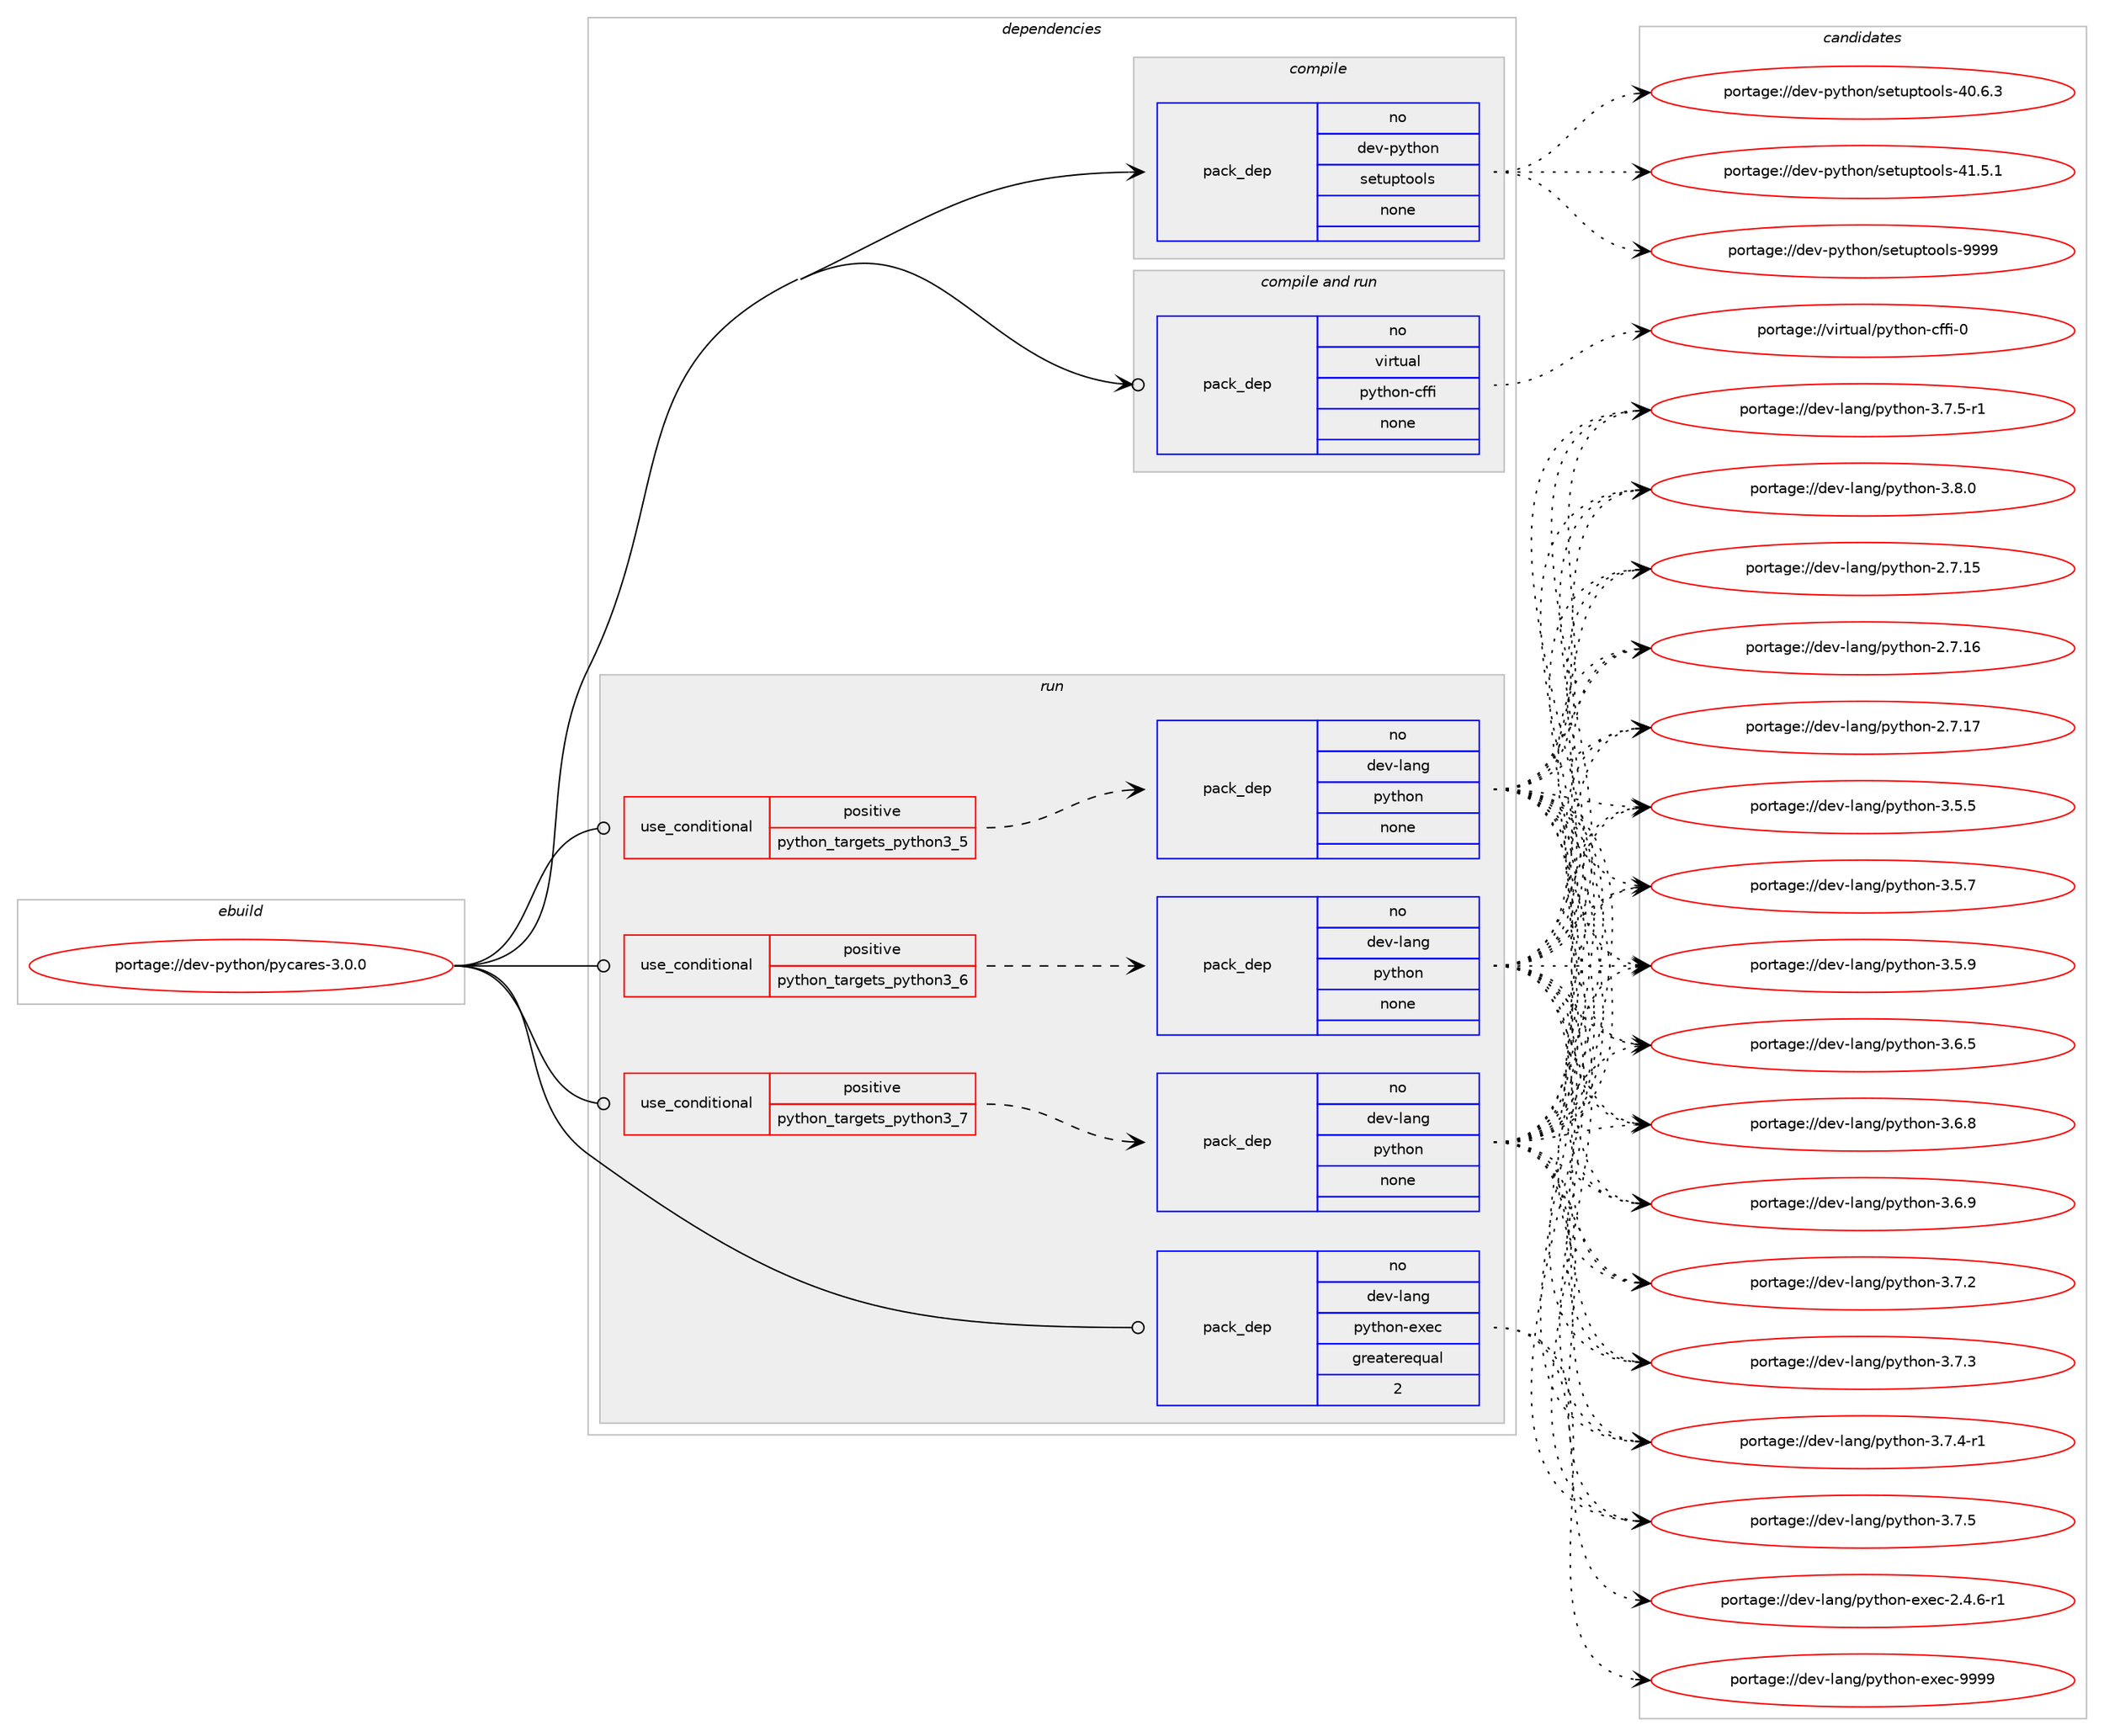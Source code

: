 digraph prolog {

# *************
# Graph options
# *************

newrank=true;
concentrate=true;
compound=true;
graph [rankdir=LR,fontname=Helvetica,fontsize=10,ranksep=1.5];#, ranksep=2.5, nodesep=0.2];
edge  [arrowhead=vee];
node  [fontname=Helvetica,fontsize=10];

# **********
# The ebuild
# **********

subgraph cluster_leftcol {
color=gray;
rank=same;
label=<<i>ebuild</i>>;
id [label="portage://dev-python/pycares-3.0.0", color=red, width=4, href="../dev-python/pycares-3.0.0.svg"];
}

# ****************
# The dependencies
# ****************

subgraph cluster_midcol {
color=gray;
label=<<i>dependencies</i>>;
subgraph cluster_compile {
fillcolor="#eeeeee";
style=filled;
label=<<i>compile</i>>;
subgraph pack121453 {
dependency159546 [label=<<TABLE BORDER="0" CELLBORDER="1" CELLSPACING="0" CELLPADDING="4" WIDTH="220"><TR><TD ROWSPAN="6" CELLPADDING="30">pack_dep</TD></TR><TR><TD WIDTH="110">no</TD></TR><TR><TD>dev-python</TD></TR><TR><TD>setuptools</TD></TR><TR><TD>none</TD></TR><TR><TD></TD></TR></TABLE>>, shape=none, color=blue];
}
id:e -> dependency159546:w [weight=20,style="solid",arrowhead="vee"];
}
subgraph cluster_compileandrun {
fillcolor="#eeeeee";
style=filled;
label=<<i>compile and run</i>>;
subgraph pack121454 {
dependency159547 [label=<<TABLE BORDER="0" CELLBORDER="1" CELLSPACING="0" CELLPADDING="4" WIDTH="220"><TR><TD ROWSPAN="6" CELLPADDING="30">pack_dep</TD></TR><TR><TD WIDTH="110">no</TD></TR><TR><TD>virtual</TD></TR><TR><TD>python-cffi</TD></TR><TR><TD>none</TD></TR><TR><TD></TD></TR></TABLE>>, shape=none, color=blue];
}
id:e -> dependency159547:w [weight=20,style="solid",arrowhead="odotvee"];
}
subgraph cluster_run {
fillcolor="#eeeeee";
style=filled;
label=<<i>run</i>>;
subgraph cond34728 {
dependency159548 [label=<<TABLE BORDER="0" CELLBORDER="1" CELLSPACING="0" CELLPADDING="4"><TR><TD ROWSPAN="3" CELLPADDING="10">use_conditional</TD></TR><TR><TD>positive</TD></TR><TR><TD>python_targets_python3_5</TD></TR></TABLE>>, shape=none, color=red];
subgraph pack121455 {
dependency159549 [label=<<TABLE BORDER="0" CELLBORDER="1" CELLSPACING="0" CELLPADDING="4" WIDTH="220"><TR><TD ROWSPAN="6" CELLPADDING="30">pack_dep</TD></TR><TR><TD WIDTH="110">no</TD></TR><TR><TD>dev-lang</TD></TR><TR><TD>python</TD></TR><TR><TD>none</TD></TR><TR><TD></TD></TR></TABLE>>, shape=none, color=blue];
}
dependency159548:e -> dependency159549:w [weight=20,style="dashed",arrowhead="vee"];
}
id:e -> dependency159548:w [weight=20,style="solid",arrowhead="odot"];
subgraph cond34729 {
dependency159550 [label=<<TABLE BORDER="0" CELLBORDER="1" CELLSPACING="0" CELLPADDING="4"><TR><TD ROWSPAN="3" CELLPADDING="10">use_conditional</TD></TR><TR><TD>positive</TD></TR><TR><TD>python_targets_python3_6</TD></TR></TABLE>>, shape=none, color=red];
subgraph pack121456 {
dependency159551 [label=<<TABLE BORDER="0" CELLBORDER="1" CELLSPACING="0" CELLPADDING="4" WIDTH="220"><TR><TD ROWSPAN="6" CELLPADDING="30">pack_dep</TD></TR><TR><TD WIDTH="110">no</TD></TR><TR><TD>dev-lang</TD></TR><TR><TD>python</TD></TR><TR><TD>none</TD></TR><TR><TD></TD></TR></TABLE>>, shape=none, color=blue];
}
dependency159550:e -> dependency159551:w [weight=20,style="dashed",arrowhead="vee"];
}
id:e -> dependency159550:w [weight=20,style="solid",arrowhead="odot"];
subgraph cond34730 {
dependency159552 [label=<<TABLE BORDER="0" CELLBORDER="1" CELLSPACING="0" CELLPADDING="4"><TR><TD ROWSPAN="3" CELLPADDING="10">use_conditional</TD></TR><TR><TD>positive</TD></TR><TR><TD>python_targets_python3_7</TD></TR></TABLE>>, shape=none, color=red];
subgraph pack121457 {
dependency159553 [label=<<TABLE BORDER="0" CELLBORDER="1" CELLSPACING="0" CELLPADDING="4" WIDTH="220"><TR><TD ROWSPAN="6" CELLPADDING="30">pack_dep</TD></TR><TR><TD WIDTH="110">no</TD></TR><TR><TD>dev-lang</TD></TR><TR><TD>python</TD></TR><TR><TD>none</TD></TR><TR><TD></TD></TR></TABLE>>, shape=none, color=blue];
}
dependency159552:e -> dependency159553:w [weight=20,style="dashed",arrowhead="vee"];
}
id:e -> dependency159552:w [weight=20,style="solid",arrowhead="odot"];
subgraph pack121458 {
dependency159554 [label=<<TABLE BORDER="0" CELLBORDER="1" CELLSPACING="0" CELLPADDING="4" WIDTH="220"><TR><TD ROWSPAN="6" CELLPADDING="30">pack_dep</TD></TR><TR><TD WIDTH="110">no</TD></TR><TR><TD>dev-lang</TD></TR><TR><TD>python-exec</TD></TR><TR><TD>greaterequal</TD></TR><TR><TD>2</TD></TR></TABLE>>, shape=none, color=blue];
}
id:e -> dependency159554:w [weight=20,style="solid",arrowhead="odot"];
}
}

# **************
# The candidates
# **************

subgraph cluster_choices {
rank=same;
color=gray;
label=<<i>candidates</i>>;

subgraph choice121453 {
color=black;
nodesep=1;
choiceportage100101118451121211161041111104711510111611711211611111110811545524846544651 [label="portage://dev-python/setuptools-40.6.3", color=red, width=4,href="../dev-python/setuptools-40.6.3.svg"];
choiceportage100101118451121211161041111104711510111611711211611111110811545524946534649 [label="portage://dev-python/setuptools-41.5.1", color=red, width=4,href="../dev-python/setuptools-41.5.1.svg"];
choiceportage10010111845112121116104111110471151011161171121161111111081154557575757 [label="portage://dev-python/setuptools-9999", color=red, width=4,href="../dev-python/setuptools-9999.svg"];
dependency159546:e -> choiceportage100101118451121211161041111104711510111611711211611111110811545524846544651:w [style=dotted,weight="100"];
dependency159546:e -> choiceportage100101118451121211161041111104711510111611711211611111110811545524946534649:w [style=dotted,weight="100"];
dependency159546:e -> choiceportage10010111845112121116104111110471151011161171121161111111081154557575757:w [style=dotted,weight="100"];
}
subgraph choice121454 {
color=black;
nodesep=1;
choiceportage118105114116117971084711212111610411111045991021021054548 [label="portage://virtual/python-cffi-0", color=red, width=4,href="../virtual/python-cffi-0.svg"];
dependency159547:e -> choiceportage118105114116117971084711212111610411111045991021021054548:w [style=dotted,weight="100"];
}
subgraph choice121455 {
color=black;
nodesep=1;
choiceportage10010111845108971101034711212111610411111045504655464953 [label="portage://dev-lang/python-2.7.15", color=red, width=4,href="../dev-lang/python-2.7.15.svg"];
choiceportage10010111845108971101034711212111610411111045504655464954 [label="portage://dev-lang/python-2.7.16", color=red, width=4,href="../dev-lang/python-2.7.16.svg"];
choiceportage10010111845108971101034711212111610411111045504655464955 [label="portage://dev-lang/python-2.7.17", color=red, width=4,href="../dev-lang/python-2.7.17.svg"];
choiceportage100101118451089711010347112121116104111110455146534653 [label="portage://dev-lang/python-3.5.5", color=red, width=4,href="../dev-lang/python-3.5.5.svg"];
choiceportage100101118451089711010347112121116104111110455146534655 [label="portage://dev-lang/python-3.5.7", color=red, width=4,href="../dev-lang/python-3.5.7.svg"];
choiceportage100101118451089711010347112121116104111110455146534657 [label="portage://dev-lang/python-3.5.9", color=red, width=4,href="../dev-lang/python-3.5.9.svg"];
choiceportage100101118451089711010347112121116104111110455146544653 [label="portage://dev-lang/python-3.6.5", color=red, width=4,href="../dev-lang/python-3.6.5.svg"];
choiceportage100101118451089711010347112121116104111110455146544656 [label="portage://dev-lang/python-3.6.8", color=red, width=4,href="../dev-lang/python-3.6.8.svg"];
choiceportage100101118451089711010347112121116104111110455146544657 [label="portage://dev-lang/python-3.6.9", color=red, width=4,href="../dev-lang/python-3.6.9.svg"];
choiceportage100101118451089711010347112121116104111110455146554650 [label="portage://dev-lang/python-3.7.2", color=red, width=4,href="../dev-lang/python-3.7.2.svg"];
choiceportage100101118451089711010347112121116104111110455146554651 [label="portage://dev-lang/python-3.7.3", color=red, width=4,href="../dev-lang/python-3.7.3.svg"];
choiceportage1001011184510897110103471121211161041111104551465546524511449 [label="portage://dev-lang/python-3.7.4-r1", color=red, width=4,href="../dev-lang/python-3.7.4-r1.svg"];
choiceportage100101118451089711010347112121116104111110455146554653 [label="portage://dev-lang/python-3.7.5", color=red, width=4,href="../dev-lang/python-3.7.5.svg"];
choiceportage1001011184510897110103471121211161041111104551465546534511449 [label="portage://dev-lang/python-3.7.5-r1", color=red, width=4,href="../dev-lang/python-3.7.5-r1.svg"];
choiceportage100101118451089711010347112121116104111110455146564648 [label="portage://dev-lang/python-3.8.0", color=red, width=4,href="../dev-lang/python-3.8.0.svg"];
dependency159549:e -> choiceportage10010111845108971101034711212111610411111045504655464953:w [style=dotted,weight="100"];
dependency159549:e -> choiceportage10010111845108971101034711212111610411111045504655464954:w [style=dotted,weight="100"];
dependency159549:e -> choiceportage10010111845108971101034711212111610411111045504655464955:w [style=dotted,weight="100"];
dependency159549:e -> choiceportage100101118451089711010347112121116104111110455146534653:w [style=dotted,weight="100"];
dependency159549:e -> choiceportage100101118451089711010347112121116104111110455146534655:w [style=dotted,weight="100"];
dependency159549:e -> choiceportage100101118451089711010347112121116104111110455146534657:w [style=dotted,weight="100"];
dependency159549:e -> choiceportage100101118451089711010347112121116104111110455146544653:w [style=dotted,weight="100"];
dependency159549:e -> choiceportage100101118451089711010347112121116104111110455146544656:w [style=dotted,weight="100"];
dependency159549:e -> choiceportage100101118451089711010347112121116104111110455146544657:w [style=dotted,weight="100"];
dependency159549:e -> choiceportage100101118451089711010347112121116104111110455146554650:w [style=dotted,weight="100"];
dependency159549:e -> choiceportage100101118451089711010347112121116104111110455146554651:w [style=dotted,weight="100"];
dependency159549:e -> choiceportage1001011184510897110103471121211161041111104551465546524511449:w [style=dotted,weight="100"];
dependency159549:e -> choiceportage100101118451089711010347112121116104111110455146554653:w [style=dotted,weight="100"];
dependency159549:e -> choiceportage1001011184510897110103471121211161041111104551465546534511449:w [style=dotted,weight="100"];
dependency159549:e -> choiceportage100101118451089711010347112121116104111110455146564648:w [style=dotted,weight="100"];
}
subgraph choice121456 {
color=black;
nodesep=1;
choiceportage10010111845108971101034711212111610411111045504655464953 [label="portage://dev-lang/python-2.7.15", color=red, width=4,href="../dev-lang/python-2.7.15.svg"];
choiceportage10010111845108971101034711212111610411111045504655464954 [label="portage://dev-lang/python-2.7.16", color=red, width=4,href="../dev-lang/python-2.7.16.svg"];
choiceportage10010111845108971101034711212111610411111045504655464955 [label="portage://dev-lang/python-2.7.17", color=red, width=4,href="../dev-lang/python-2.7.17.svg"];
choiceportage100101118451089711010347112121116104111110455146534653 [label="portage://dev-lang/python-3.5.5", color=red, width=4,href="../dev-lang/python-3.5.5.svg"];
choiceportage100101118451089711010347112121116104111110455146534655 [label="portage://dev-lang/python-3.5.7", color=red, width=4,href="../dev-lang/python-3.5.7.svg"];
choiceportage100101118451089711010347112121116104111110455146534657 [label="portage://dev-lang/python-3.5.9", color=red, width=4,href="../dev-lang/python-3.5.9.svg"];
choiceportage100101118451089711010347112121116104111110455146544653 [label="portage://dev-lang/python-3.6.5", color=red, width=4,href="../dev-lang/python-3.6.5.svg"];
choiceportage100101118451089711010347112121116104111110455146544656 [label="portage://dev-lang/python-3.6.8", color=red, width=4,href="../dev-lang/python-3.6.8.svg"];
choiceportage100101118451089711010347112121116104111110455146544657 [label="portage://dev-lang/python-3.6.9", color=red, width=4,href="../dev-lang/python-3.6.9.svg"];
choiceportage100101118451089711010347112121116104111110455146554650 [label="portage://dev-lang/python-3.7.2", color=red, width=4,href="../dev-lang/python-3.7.2.svg"];
choiceportage100101118451089711010347112121116104111110455146554651 [label="portage://dev-lang/python-3.7.3", color=red, width=4,href="../dev-lang/python-3.7.3.svg"];
choiceportage1001011184510897110103471121211161041111104551465546524511449 [label="portage://dev-lang/python-3.7.4-r1", color=red, width=4,href="../dev-lang/python-3.7.4-r1.svg"];
choiceportage100101118451089711010347112121116104111110455146554653 [label="portage://dev-lang/python-3.7.5", color=red, width=4,href="../dev-lang/python-3.7.5.svg"];
choiceportage1001011184510897110103471121211161041111104551465546534511449 [label="portage://dev-lang/python-3.7.5-r1", color=red, width=4,href="../dev-lang/python-3.7.5-r1.svg"];
choiceportage100101118451089711010347112121116104111110455146564648 [label="portage://dev-lang/python-3.8.0", color=red, width=4,href="../dev-lang/python-3.8.0.svg"];
dependency159551:e -> choiceportage10010111845108971101034711212111610411111045504655464953:w [style=dotted,weight="100"];
dependency159551:e -> choiceportage10010111845108971101034711212111610411111045504655464954:w [style=dotted,weight="100"];
dependency159551:e -> choiceportage10010111845108971101034711212111610411111045504655464955:w [style=dotted,weight="100"];
dependency159551:e -> choiceportage100101118451089711010347112121116104111110455146534653:w [style=dotted,weight="100"];
dependency159551:e -> choiceportage100101118451089711010347112121116104111110455146534655:w [style=dotted,weight="100"];
dependency159551:e -> choiceportage100101118451089711010347112121116104111110455146534657:w [style=dotted,weight="100"];
dependency159551:e -> choiceportage100101118451089711010347112121116104111110455146544653:w [style=dotted,weight="100"];
dependency159551:e -> choiceportage100101118451089711010347112121116104111110455146544656:w [style=dotted,weight="100"];
dependency159551:e -> choiceportage100101118451089711010347112121116104111110455146544657:w [style=dotted,weight="100"];
dependency159551:e -> choiceportage100101118451089711010347112121116104111110455146554650:w [style=dotted,weight="100"];
dependency159551:e -> choiceportage100101118451089711010347112121116104111110455146554651:w [style=dotted,weight="100"];
dependency159551:e -> choiceportage1001011184510897110103471121211161041111104551465546524511449:w [style=dotted,weight="100"];
dependency159551:e -> choiceportage100101118451089711010347112121116104111110455146554653:w [style=dotted,weight="100"];
dependency159551:e -> choiceportage1001011184510897110103471121211161041111104551465546534511449:w [style=dotted,weight="100"];
dependency159551:e -> choiceportage100101118451089711010347112121116104111110455146564648:w [style=dotted,weight="100"];
}
subgraph choice121457 {
color=black;
nodesep=1;
choiceportage10010111845108971101034711212111610411111045504655464953 [label="portage://dev-lang/python-2.7.15", color=red, width=4,href="../dev-lang/python-2.7.15.svg"];
choiceportage10010111845108971101034711212111610411111045504655464954 [label="portage://dev-lang/python-2.7.16", color=red, width=4,href="../dev-lang/python-2.7.16.svg"];
choiceportage10010111845108971101034711212111610411111045504655464955 [label="portage://dev-lang/python-2.7.17", color=red, width=4,href="../dev-lang/python-2.7.17.svg"];
choiceportage100101118451089711010347112121116104111110455146534653 [label="portage://dev-lang/python-3.5.5", color=red, width=4,href="../dev-lang/python-3.5.5.svg"];
choiceportage100101118451089711010347112121116104111110455146534655 [label="portage://dev-lang/python-3.5.7", color=red, width=4,href="../dev-lang/python-3.5.7.svg"];
choiceportage100101118451089711010347112121116104111110455146534657 [label="portage://dev-lang/python-3.5.9", color=red, width=4,href="../dev-lang/python-3.5.9.svg"];
choiceportage100101118451089711010347112121116104111110455146544653 [label="portage://dev-lang/python-3.6.5", color=red, width=4,href="../dev-lang/python-3.6.5.svg"];
choiceportage100101118451089711010347112121116104111110455146544656 [label="portage://dev-lang/python-3.6.8", color=red, width=4,href="../dev-lang/python-3.6.8.svg"];
choiceportage100101118451089711010347112121116104111110455146544657 [label="portage://dev-lang/python-3.6.9", color=red, width=4,href="../dev-lang/python-3.6.9.svg"];
choiceportage100101118451089711010347112121116104111110455146554650 [label="portage://dev-lang/python-3.7.2", color=red, width=4,href="../dev-lang/python-3.7.2.svg"];
choiceportage100101118451089711010347112121116104111110455146554651 [label="portage://dev-lang/python-3.7.3", color=red, width=4,href="../dev-lang/python-3.7.3.svg"];
choiceportage1001011184510897110103471121211161041111104551465546524511449 [label="portage://dev-lang/python-3.7.4-r1", color=red, width=4,href="../dev-lang/python-3.7.4-r1.svg"];
choiceportage100101118451089711010347112121116104111110455146554653 [label="portage://dev-lang/python-3.7.5", color=red, width=4,href="../dev-lang/python-3.7.5.svg"];
choiceportage1001011184510897110103471121211161041111104551465546534511449 [label="portage://dev-lang/python-3.7.5-r1", color=red, width=4,href="../dev-lang/python-3.7.5-r1.svg"];
choiceportage100101118451089711010347112121116104111110455146564648 [label="portage://dev-lang/python-3.8.0", color=red, width=4,href="../dev-lang/python-3.8.0.svg"];
dependency159553:e -> choiceportage10010111845108971101034711212111610411111045504655464953:w [style=dotted,weight="100"];
dependency159553:e -> choiceportage10010111845108971101034711212111610411111045504655464954:w [style=dotted,weight="100"];
dependency159553:e -> choiceportage10010111845108971101034711212111610411111045504655464955:w [style=dotted,weight="100"];
dependency159553:e -> choiceportage100101118451089711010347112121116104111110455146534653:w [style=dotted,weight="100"];
dependency159553:e -> choiceportage100101118451089711010347112121116104111110455146534655:w [style=dotted,weight="100"];
dependency159553:e -> choiceportage100101118451089711010347112121116104111110455146534657:w [style=dotted,weight="100"];
dependency159553:e -> choiceportage100101118451089711010347112121116104111110455146544653:w [style=dotted,weight="100"];
dependency159553:e -> choiceportage100101118451089711010347112121116104111110455146544656:w [style=dotted,weight="100"];
dependency159553:e -> choiceportage100101118451089711010347112121116104111110455146544657:w [style=dotted,weight="100"];
dependency159553:e -> choiceportage100101118451089711010347112121116104111110455146554650:w [style=dotted,weight="100"];
dependency159553:e -> choiceportage100101118451089711010347112121116104111110455146554651:w [style=dotted,weight="100"];
dependency159553:e -> choiceportage1001011184510897110103471121211161041111104551465546524511449:w [style=dotted,weight="100"];
dependency159553:e -> choiceportage100101118451089711010347112121116104111110455146554653:w [style=dotted,weight="100"];
dependency159553:e -> choiceportage1001011184510897110103471121211161041111104551465546534511449:w [style=dotted,weight="100"];
dependency159553:e -> choiceportage100101118451089711010347112121116104111110455146564648:w [style=dotted,weight="100"];
}
subgraph choice121458 {
color=black;
nodesep=1;
choiceportage10010111845108971101034711212111610411111045101120101994550465246544511449 [label="portage://dev-lang/python-exec-2.4.6-r1", color=red, width=4,href="../dev-lang/python-exec-2.4.6-r1.svg"];
choiceportage10010111845108971101034711212111610411111045101120101994557575757 [label="portage://dev-lang/python-exec-9999", color=red, width=4,href="../dev-lang/python-exec-9999.svg"];
dependency159554:e -> choiceportage10010111845108971101034711212111610411111045101120101994550465246544511449:w [style=dotted,weight="100"];
dependency159554:e -> choiceportage10010111845108971101034711212111610411111045101120101994557575757:w [style=dotted,weight="100"];
}
}

}
